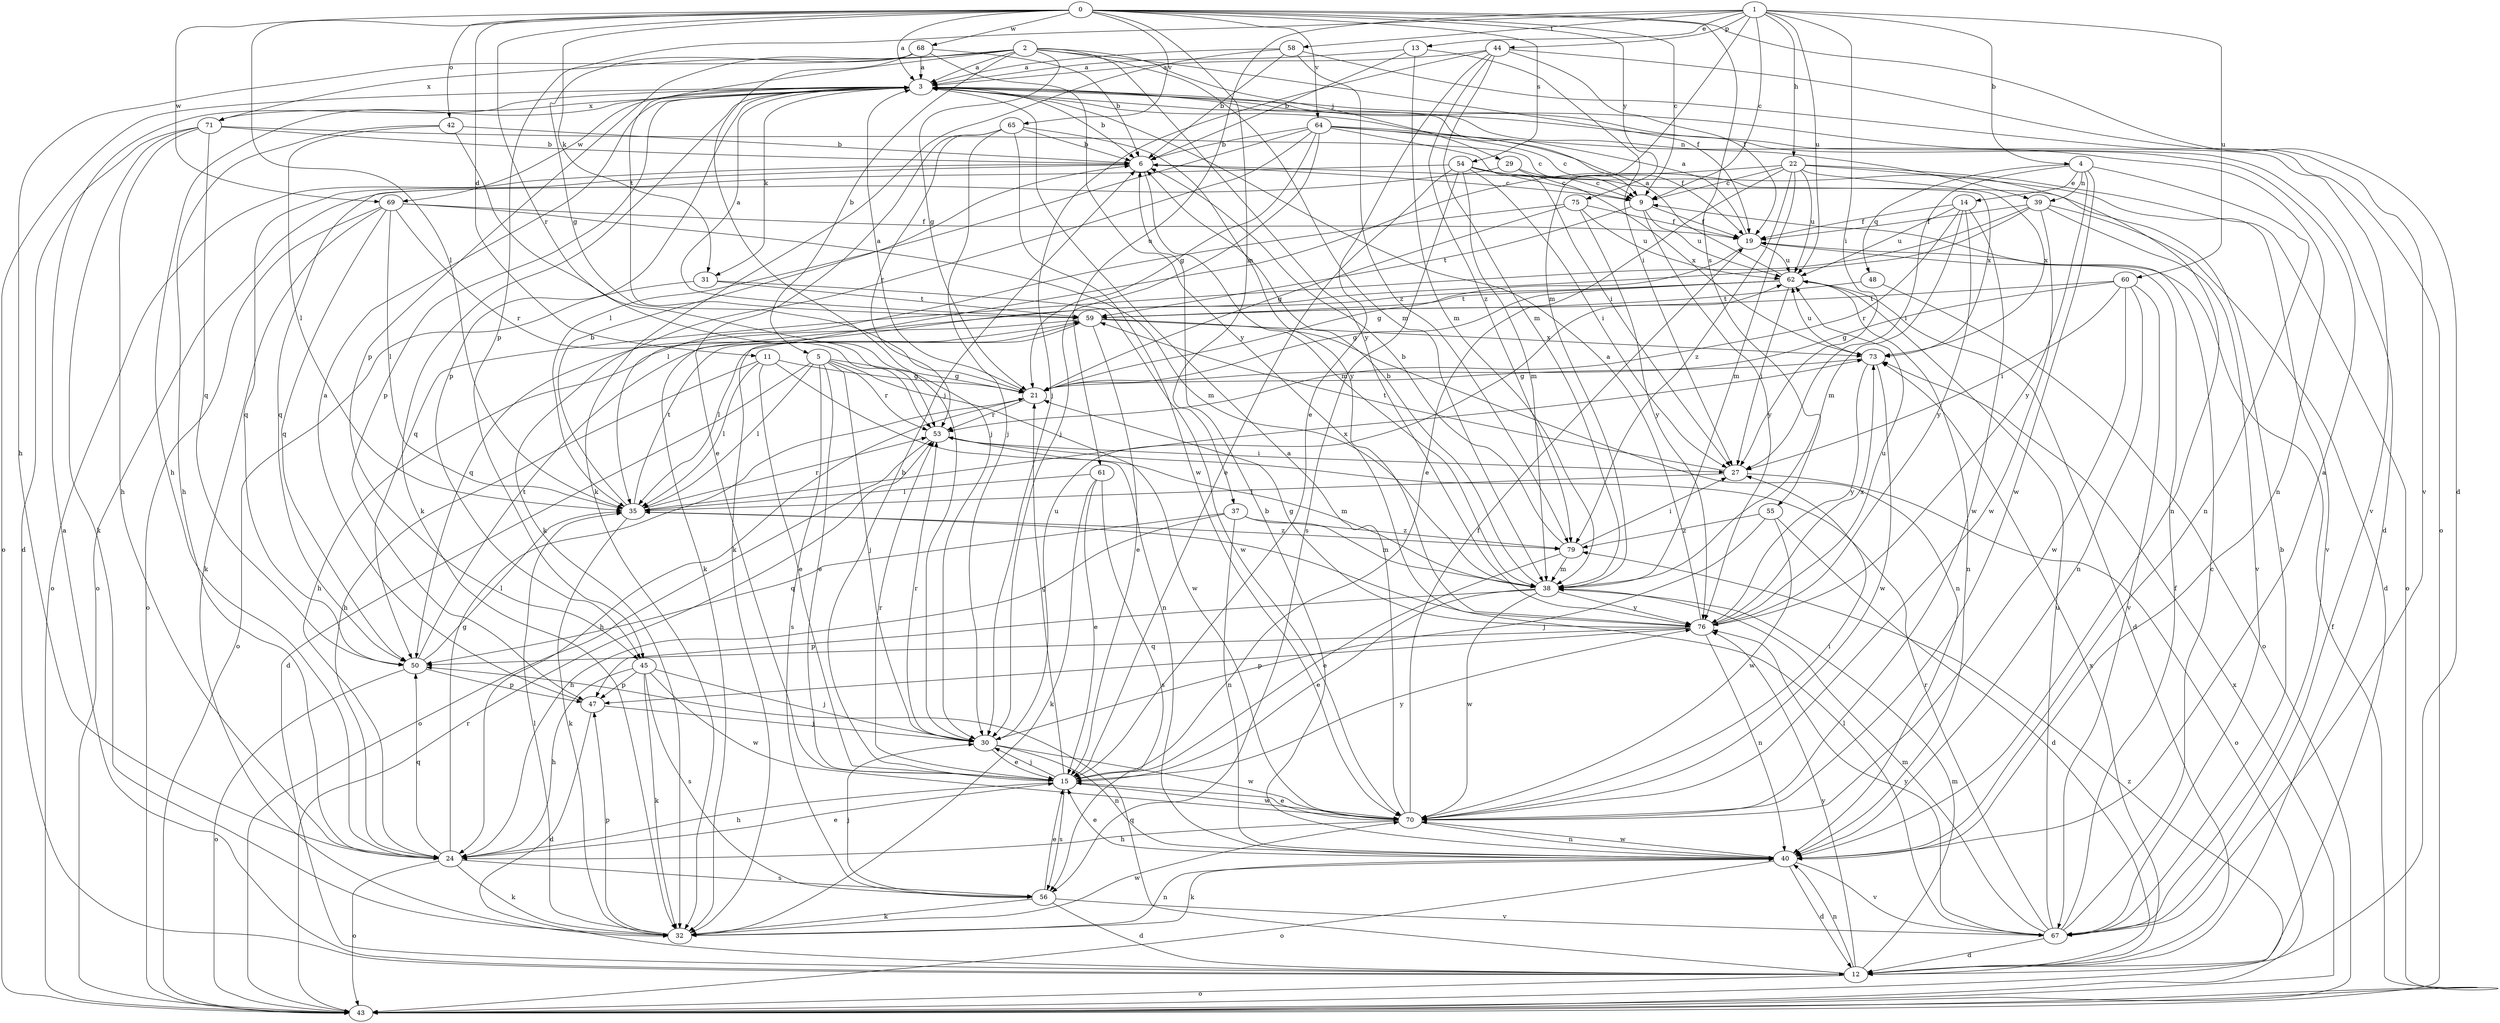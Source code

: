strict digraph  {
0;
1;
2;
3;
4;
5;
6;
9;
11;
12;
13;
14;
15;
19;
21;
22;
24;
27;
29;
30;
31;
32;
35;
37;
38;
39;
40;
42;
43;
44;
45;
47;
48;
50;
53;
54;
55;
56;
58;
59;
60;
61;
62;
64;
65;
67;
68;
69;
70;
71;
73;
75;
76;
79;
0 -> 3  [label=a];
0 -> 9  [label=c];
0 -> 11  [label=d];
0 -> 12  [label=d];
0 -> 31  [label=k];
0 -> 35  [label=l];
0 -> 37  [label=m];
0 -> 42  [label=o];
0 -> 53  [label=r];
0 -> 54  [label=s];
0 -> 55  [label=s];
0 -> 64  [label=v];
0 -> 65  [label=v];
0 -> 68  [label=w];
0 -> 69  [label=w];
0 -> 75  [label=y];
1 -> 4  [label=b];
1 -> 9  [label=c];
1 -> 13  [label=e];
1 -> 22  [label=h];
1 -> 27  [label=i];
1 -> 38  [label=m];
1 -> 44  [label=p];
1 -> 45  [label=p];
1 -> 58  [label=t];
1 -> 60  [label=u];
1 -> 61  [label=u];
1 -> 62  [label=u];
2 -> 3  [label=a];
2 -> 5  [label=b];
2 -> 19  [label=f];
2 -> 21  [label=g];
2 -> 29  [label=j];
2 -> 38  [label=m];
2 -> 45  [label=p];
2 -> 59  [label=t];
2 -> 71  [label=x];
2 -> 76  [label=y];
3 -> 6  [label=b];
3 -> 12  [label=d];
3 -> 24  [label=h];
3 -> 31  [label=k];
3 -> 32  [label=k];
3 -> 39  [label=n];
3 -> 43  [label=o];
3 -> 45  [label=p];
3 -> 47  [label=p];
3 -> 67  [label=v];
3 -> 69  [label=w];
3 -> 71  [label=x];
4 -> 14  [label=e];
4 -> 27  [label=i];
4 -> 39  [label=n];
4 -> 40  [label=n];
4 -> 48  [label=q];
4 -> 70  [label=w];
4 -> 76  [label=y];
5 -> 12  [label=d];
5 -> 15  [label=e];
5 -> 21  [label=g];
5 -> 30  [label=j];
5 -> 35  [label=l];
5 -> 53  [label=r];
5 -> 56  [label=s];
5 -> 70  [label=w];
6 -> 9  [label=c];
6 -> 38  [label=m];
6 -> 43  [label=o];
6 -> 50  [label=q];
9 -> 19  [label=f];
9 -> 59  [label=t];
9 -> 62  [label=u];
9 -> 76  [label=y];
11 -> 15  [label=e];
11 -> 21  [label=g];
11 -> 24  [label=h];
11 -> 35  [label=l];
11 -> 40  [label=n];
12 -> 3  [label=a];
12 -> 38  [label=m];
12 -> 40  [label=n];
12 -> 43  [label=o];
12 -> 50  [label=q];
12 -> 73  [label=x];
12 -> 76  [label=y];
13 -> 3  [label=a];
13 -> 6  [label=b];
13 -> 27  [label=i];
13 -> 38  [label=m];
14 -> 19  [label=f];
14 -> 38  [label=m];
14 -> 53  [label=r];
14 -> 62  [label=u];
14 -> 70  [label=w];
14 -> 76  [label=y];
15 -> 6  [label=b];
15 -> 21  [label=g];
15 -> 24  [label=h];
15 -> 30  [label=j];
15 -> 53  [label=r];
15 -> 56  [label=s];
15 -> 70  [label=w];
15 -> 76  [label=y];
19 -> 3  [label=a];
19 -> 21  [label=g];
19 -> 62  [label=u];
21 -> 3  [label=a];
21 -> 24  [label=h];
21 -> 53  [label=r];
22 -> 9  [label=c];
22 -> 15  [label=e];
22 -> 32  [label=k];
22 -> 38  [label=m];
22 -> 43  [label=o];
22 -> 62  [label=u];
22 -> 67  [label=v];
22 -> 73  [label=x];
22 -> 79  [label=z];
24 -> 15  [label=e];
24 -> 21  [label=g];
24 -> 32  [label=k];
24 -> 43  [label=o];
24 -> 50  [label=q];
24 -> 56  [label=s];
27 -> 35  [label=l];
27 -> 43  [label=o];
27 -> 59  [label=t];
29 -> 9  [label=c];
29 -> 43  [label=o];
29 -> 73  [label=x];
30 -> 15  [label=e];
30 -> 40  [label=n];
30 -> 53  [label=r];
30 -> 62  [label=u];
30 -> 70  [label=w];
31 -> 43  [label=o];
31 -> 59  [label=t];
31 -> 70  [label=w];
32 -> 35  [label=l];
32 -> 40  [label=n];
32 -> 47  [label=p];
32 -> 70  [label=w];
35 -> 6  [label=b];
35 -> 32  [label=k];
35 -> 53  [label=r];
35 -> 59  [label=t];
35 -> 73  [label=x];
35 -> 79  [label=z];
37 -> 24  [label=h];
37 -> 38  [label=m];
37 -> 40  [label=n];
37 -> 50  [label=q];
37 -> 79  [label=z];
38 -> 6  [label=b];
38 -> 15  [label=e];
38 -> 47  [label=p];
38 -> 70  [label=w];
38 -> 76  [label=y];
39 -> 12  [label=d];
39 -> 19  [label=f];
39 -> 32  [label=k];
39 -> 50  [label=q];
39 -> 67  [label=v];
39 -> 70  [label=w];
40 -> 3  [label=a];
40 -> 6  [label=b];
40 -> 12  [label=d];
40 -> 15  [label=e];
40 -> 32  [label=k];
40 -> 43  [label=o];
40 -> 67  [label=v];
40 -> 70  [label=w];
42 -> 6  [label=b];
42 -> 24  [label=h];
42 -> 30  [label=j];
42 -> 35  [label=l];
43 -> 19  [label=f];
43 -> 53  [label=r];
43 -> 73  [label=x];
43 -> 79  [label=z];
44 -> 3  [label=a];
44 -> 15  [label=e];
44 -> 19  [label=f];
44 -> 30  [label=j];
44 -> 38  [label=m];
44 -> 67  [label=v];
44 -> 79  [label=z];
45 -> 24  [label=h];
45 -> 30  [label=j];
45 -> 32  [label=k];
45 -> 47  [label=p];
45 -> 56  [label=s];
45 -> 70  [label=w];
47 -> 3  [label=a];
47 -> 12  [label=d];
47 -> 30  [label=j];
48 -> 43  [label=o];
48 -> 59  [label=t];
50 -> 35  [label=l];
50 -> 43  [label=o];
50 -> 47  [label=p];
50 -> 59  [label=t];
53 -> 27  [label=i];
53 -> 38  [label=m];
53 -> 43  [label=o];
54 -> 9  [label=c];
54 -> 15  [label=e];
54 -> 27  [label=i];
54 -> 38  [label=m];
54 -> 40  [label=n];
54 -> 50  [label=q];
54 -> 56  [label=s];
54 -> 73  [label=x];
55 -> 12  [label=d];
55 -> 30  [label=j];
55 -> 70  [label=w];
55 -> 79  [label=z];
56 -> 12  [label=d];
56 -> 15  [label=e];
56 -> 30  [label=j];
56 -> 32  [label=k];
56 -> 67  [label=v];
58 -> 3  [label=a];
58 -> 6  [label=b];
58 -> 32  [label=k];
58 -> 43  [label=o];
58 -> 79  [label=z];
59 -> 3  [label=a];
59 -> 15  [label=e];
59 -> 24  [label=h];
59 -> 35  [label=l];
59 -> 40  [label=n];
59 -> 73  [label=x];
60 -> 21  [label=g];
60 -> 27  [label=i];
60 -> 40  [label=n];
60 -> 59  [label=t];
60 -> 67  [label=v];
60 -> 70  [label=w];
61 -> 15  [label=e];
61 -> 32  [label=k];
61 -> 35  [label=l];
61 -> 56  [label=s];
62 -> 3  [label=a];
62 -> 12  [label=d];
62 -> 21  [label=g];
62 -> 27  [label=i];
62 -> 40  [label=n];
62 -> 50  [label=q];
62 -> 59  [label=t];
64 -> 6  [label=b];
64 -> 9  [label=c];
64 -> 19  [label=f];
64 -> 21  [label=g];
64 -> 27  [label=i];
64 -> 30  [label=j];
64 -> 32  [label=k];
64 -> 35  [label=l];
64 -> 40  [label=n];
65 -> 6  [label=b];
65 -> 15  [label=e];
65 -> 30  [label=j];
65 -> 53  [label=r];
65 -> 70  [label=w];
65 -> 76  [label=y];
67 -> 6  [label=b];
67 -> 9  [label=c];
67 -> 12  [label=d];
67 -> 19  [label=f];
67 -> 35  [label=l];
67 -> 38  [label=m];
67 -> 53  [label=r];
67 -> 62  [label=u];
67 -> 76  [label=y];
68 -> 3  [label=a];
68 -> 6  [label=b];
68 -> 21  [label=g];
68 -> 24  [label=h];
68 -> 30  [label=j];
68 -> 76  [label=y];
69 -> 19  [label=f];
69 -> 32  [label=k];
69 -> 35  [label=l];
69 -> 38  [label=m];
69 -> 43  [label=o];
69 -> 50  [label=q];
69 -> 53  [label=r];
70 -> 3  [label=a];
70 -> 15  [label=e];
70 -> 19  [label=f];
70 -> 24  [label=h];
70 -> 27  [label=i];
70 -> 40  [label=n];
71 -> 6  [label=b];
71 -> 9  [label=c];
71 -> 12  [label=d];
71 -> 24  [label=h];
71 -> 32  [label=k];
71 -> 50  [label=q];
73 -> 21  [label=g];
73 -> 62  [label=u];
73 -> 70  [label=w];
73 -> 76  [label=y];
75 -> 19  [label=f];
75 -> 21  [label=g];
75 -> 35  [label=l];
75 -> 62  [label=u];
75 -> 76  [label=y];
76 -> 3  [label=a];
76 -> 21  [label=g];
76 -> 40  [label=n];
76 -> 47  [label=p];
76 -> 50  [label=q];
76 -> 62  [label=u];
76 -> 73  [label=x];
79 -> 6  [label=b];
79 -> 15  [label=e];
79 -> 27  [label=i];
79 -> 38  [label=m];
}
